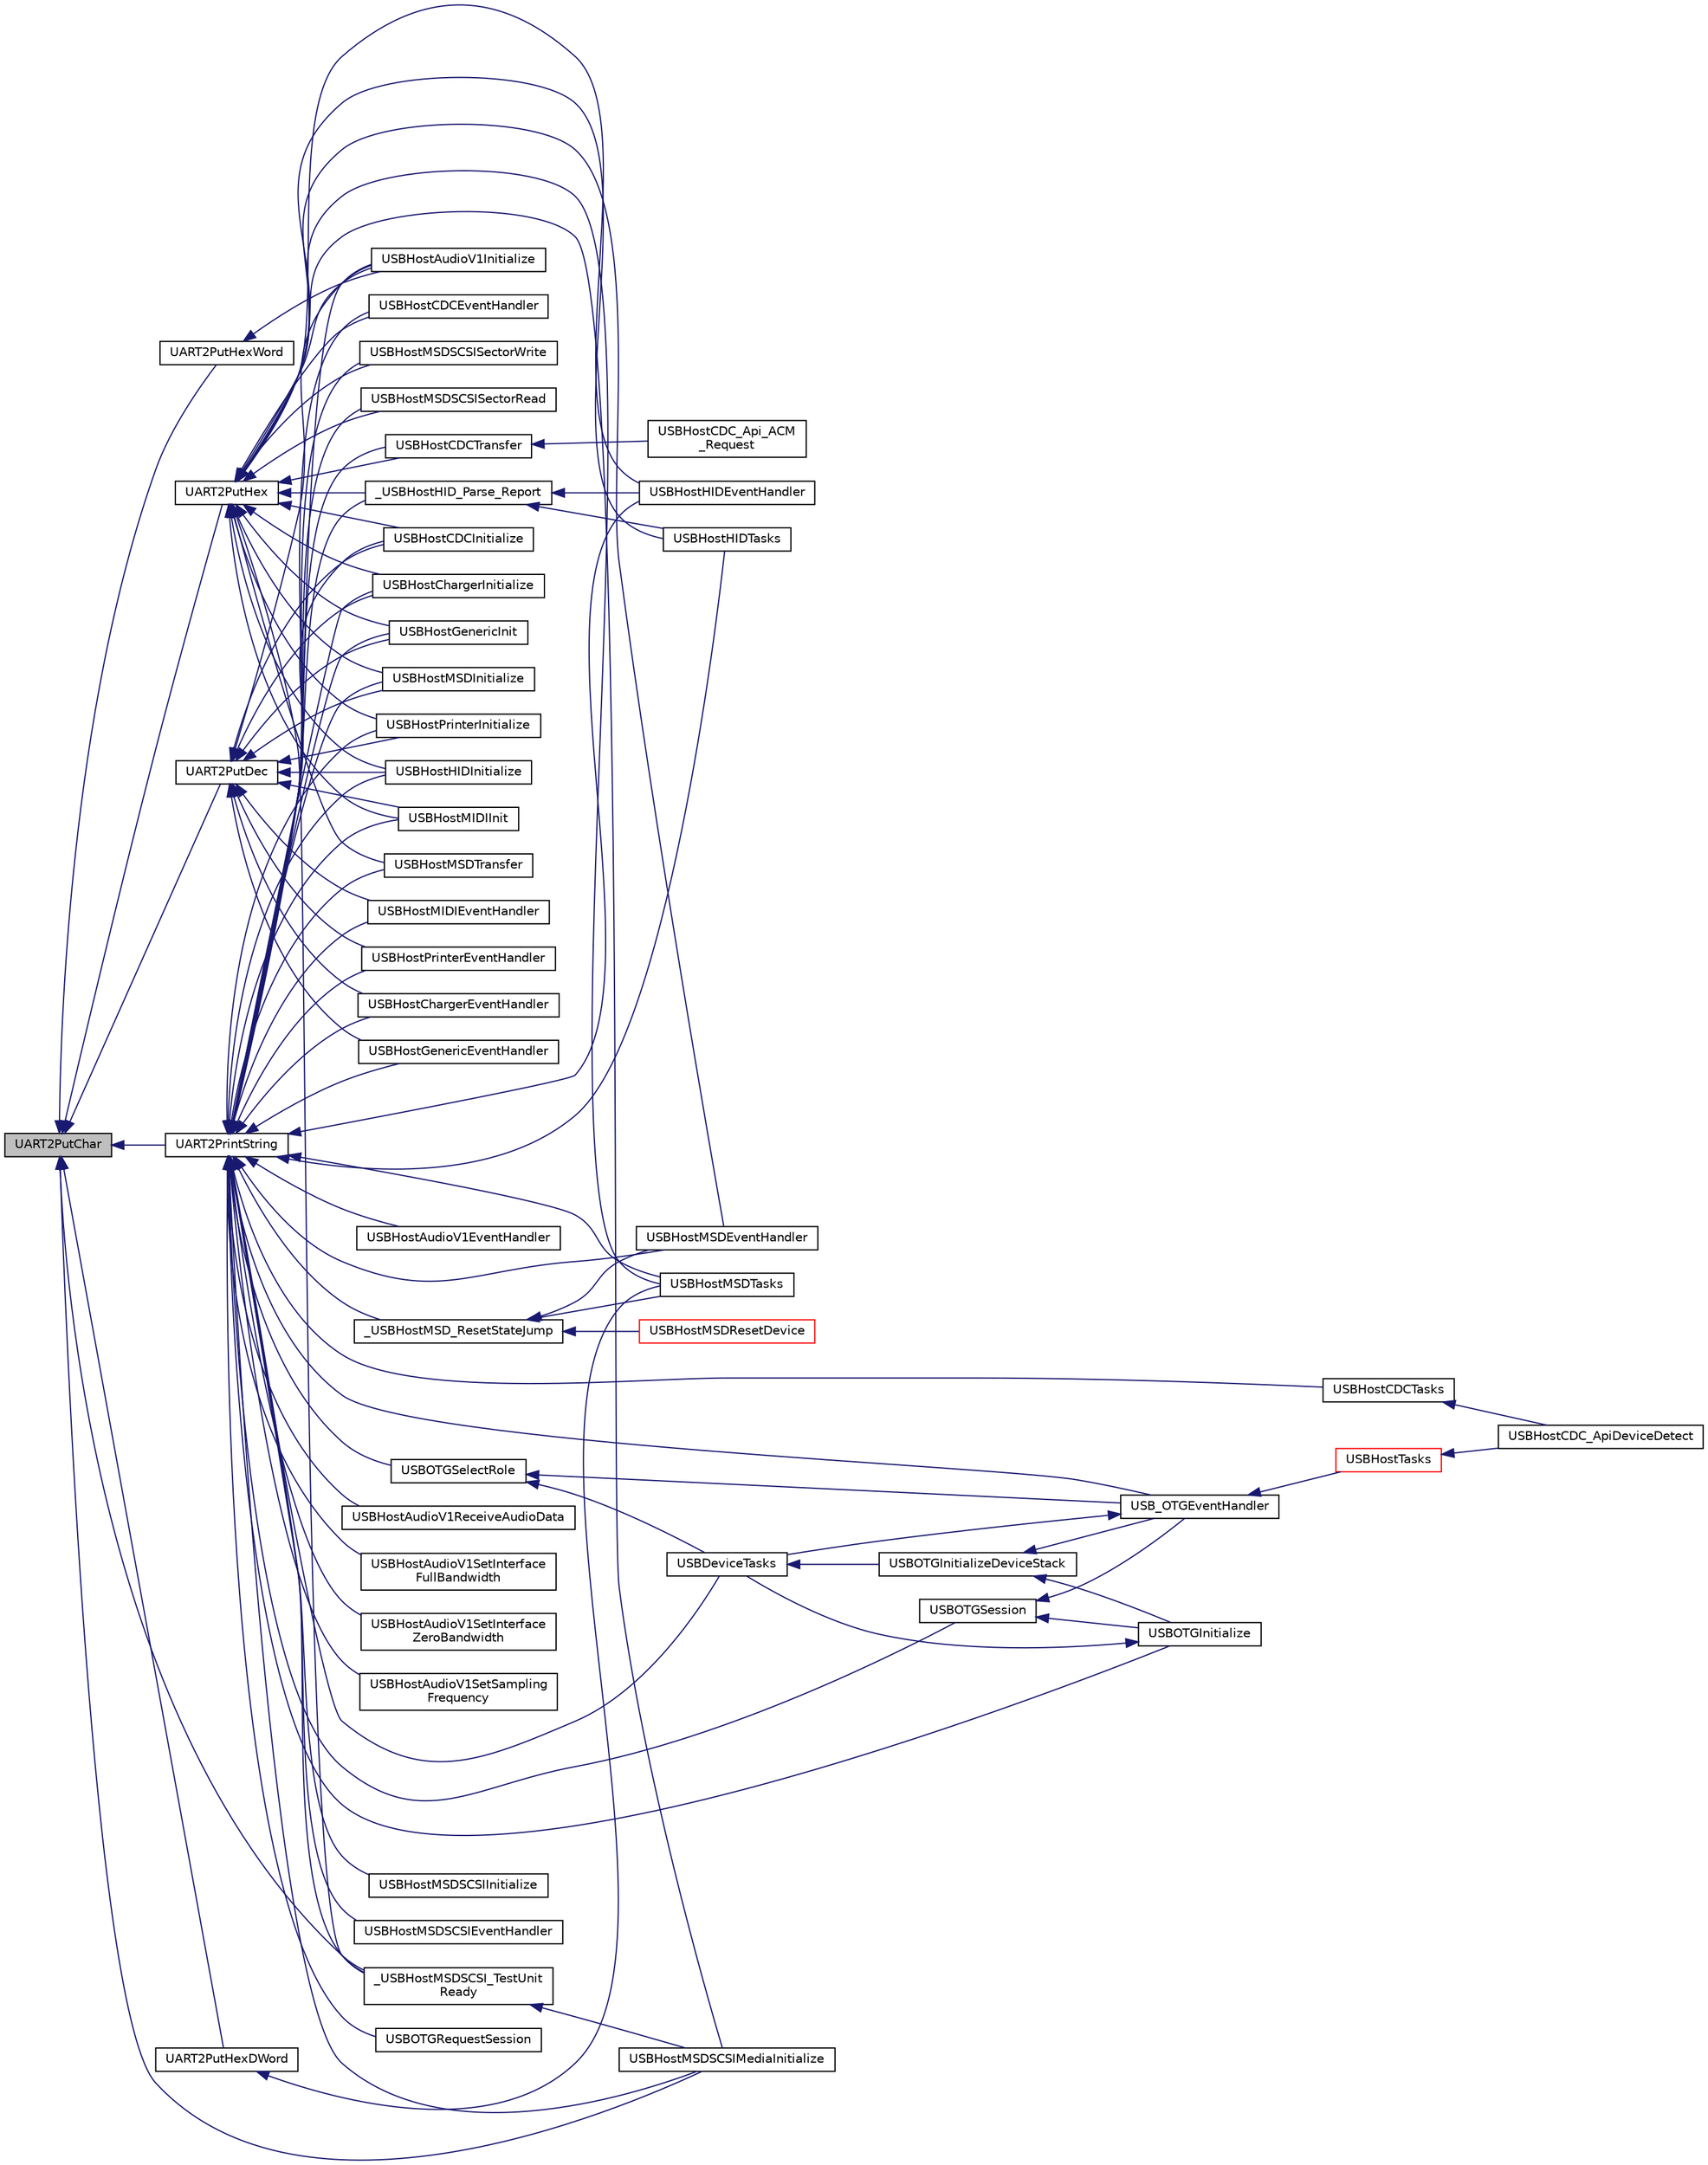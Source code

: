 digraph "UART2PutChar"
{
  edge [fontname="Helvetica",fontsize="10",labelfontname="Helvetica",labelfontsize="10"];
  node [fontname="Helvetica",fontsize="10",shape=record];
  rankdir="LR";
  Node1 [label="UART2PutChar",height=0.2,width=0.4,color="black", fillcolor="grey75", style="filled", fontcolor="black"];
  Node1 -> Node2 [dir="back",color="midnightblue",fontsize="10",style="solid",fontname="Helvetica"];
  Node2 [label="UART2PrintString",height=0.2,width=0.4,color="black", fillcolor="white", style="filled",URL="$uart2_8h.html#a4f250e76dccb6dc8450c04efbc8e9a8f"];
  Node2 -> Node3 [dir="back",color="midnightblue",fontsize="10",style="solid",fontname="Helvetica"];
  Node3 [label="USBHostAudioV1ReceiveAudioData",height=0.2,width=0.4,color="black", fillcolor="white", style="filled",URL="$usb__host__audio__v1_8c.html#a7e8225c49c425f01d701bfc19def1d6d"];
  Node2 -> Node4 [dir="back",color="midnightblue",fontsize="10",style="solid",fontname="Helvetica"];
  Node4 [label="USBHostAudioV1SetInterface\lFullBandwidth",height=0.2,width=0.4,color="black", fillcolor="white", style="filled",URL="$usb__host__audio__v1_8c.html#a36b0b9dacba16ed6814e80bb7d1b28fb"];
  Node2 -> Node5 [dir="back",color="midnightblue",fontsize="10",style="solid",fontname="Helvetica"];
  Node5 [label="USBHostAudioV1SetInterface\lZeroBandwidth",height=0.2,width=0.4,color="black", fillcolor="white", style="filled",URL="$usb__host__audio__v1_8c.html#ae4fcdb5b497fe8a416d7b791ea44aa37"];
  Node2 -> Node6 [dir="back",color="midnightblue",fontsize="10",style="solid",fontname="Helvetica"];
  Node6 [label="USBHostAudioV1SetSampling\lFrequency",height=0.2,width=0.4,color="black", fillcolor="white", style="filled",URL="$usb__host__audio__v1_8c.html#aba866ef9d87f8a178e3b4814ebee7c06"];
  Node2 -> Node7 [dir="back",color="midnightblue",fontsize="10",style="solid",fontname="Helvetica"];
  Node7 [label="USBHostAudioV1Initialize",height=0.2,width=0.4,color="black", fillcolor="white", style="filled",URL="$usb__host__audio__v1_8c.html#a49268d7d051fdd76019281a5989779ad"];
  Node2 -> Node8 [dir="back",color="midnightblue",fontsize="10",style="solid",fontname="Helvetica"];
  Node8 [label="USBHostAudioV1EventHandler",height=0.2,width=0.4,color="black", fillcolor="white", style="filled",URL="$usb__host__audio__v1_8c.html#ad0561733bbc8aa75b2f492b6e94306f0"];
  Node2 -> Node9 [dir="back",color="midnightblue",fontsize="10",style="solid",fontname="Helvetica"];
  Node9 [label="USBHostCDCTasks",height=0.2,width=0.4,color="black", fillcolor="white", style="filled",URL="$usb__host__cdc_8c.html#a6e595b04dc00545e596306e7f4b3fa3d"];
  Node9 -> Node10 [dir="back",color="midnightblue",fontsize="10",style="solid",fontname="Helvetica"];
  Node10 [label="USBHostCDC_ApiDeviceDetect",height=0.2,width=0.4,color="black", fillcolor="white", style="filled",URL="$usb__host__cdc__interface_8c.html#aebb742aa385542e9b8163cea4f7604fc"];
  Node2 -> Node11 [dir="back",color="midnightblue",fontsize="10",style="solid",fontname="Helvetica"];
  Node11 [label="USBHostCDCTransfer",height=0.2,width=0.4,color="black", fillcolor="white", style="filled",URL="$usb__host__cdc_8c.html#afaeafef25dcd0f4c8e3584fa8e89cd43"];
  Node11 -> Node12 [dir="back",color="midnightblue",fontsize="10",style="solid",fontname="Helvetica"];
  Node12 [label="USBHostCDC_Api_ACM\l_Request",height=0.2,width=0.4,color="black", fillcolor="white", style="filled",URL="$usb__host__cdc__interface_8c.html#aa8e1f0f1a5f435e164ce2ee047c2adb5"];
  Node2 -> Node13 [dir="back",color="midnightblue",fontsize="10",style="solid",fontname="Helvetica"];
  Node13 [label="USBHostCDCEventHandler",height=0.2,width=0.4,color="black", fillcolor="white", style="filled",URL="$usb__host__cdc_8c.html#ae649881c3336ca01be846a3edc875946"];
  Node2 -> Node14 [dir="back",color="midnightblue",fontsize="10",style="solid",fontname="Helvetica"];
  Node14 [label="USBHostCDCInitialize",height=0.2,width=0.4,color="black", fillcolor="white", style="filled",URL="$usb__host__cdc_8c.html#a2891ef7047136f99fb381a85624fcdb8"];
  Node2 -> Node15 [dir="back",color="midnightblue",fontsize="10",style="solid",fontname="Helvetica"];
  Node15 [label="USBHostChargerInitialize",height=0.2,width=0.4,color="black", fillcolor="white", style="filled",URL="$usb__host__charger_8c.html#a0efb2c1bc0f7ddb0c32149c401d8f506"];
  Node2 -> Node16 [dir="back",color="midnightblue",fontsize="10",style="solid",fontname="Helvetica"];
  Node16 [label="USBHostChargerEventHandler",height=0.2,width=0.4,color="black", fillcolor="white", style="filled",URL="$usb__host__charger_8c.html#abc3228ca8fd62b202f1aa62381cb528b"];
  Node2 -> Node17 [dir="back",color="midnightblue",fontsize="10",style="solid",fontname="Helvetica"];
  Node17 [label="USBHostGenericInit",height=0.2,width=0.4,color="black", fillcolor="white", style="filled",URL="$usb__host__generic_8c.html#a50f2b1039d611d9004a974cfb0cc25f6"];
  Node2 -> Node18 [dir="back",color="midnightblue",fontsize="10",style="solid",fontname="Helvetica"];
  Node18 [label="USBHostGenericEventHandler",height=0.2,width=0.4,color="black", fillcolor="white", style="filled",URL="$usb__host__generic_8c.html#ab6793d6131600ac70dcd090a174b05a6"];
  Node2 -> Node19 [dir="back",color="midnightblue",fontsize="10",style="solid",fontname="Helvetica"];
  Node19 [label="USBHostHIDTasks",height=0.2,width=0.4,color="black", fillcolor="white", style="filled",URL="$usb__host__hid_8c.html#a7339c9ce88c387efd28375603415b491"];
  Node2 -> Node20 [dir="back",color="midnightblue",fontsize="10",style="solid",fontname="Helvetica"];
  Node20 [label="USBHostHIDEventHandler",height=0.2,width=0.4,color="black", fillcolor="white", style="filled",URL="$usb__host__hid_8c.html#a335c24d86278a16d7b5a04a4bec190e5"];
  Node2 -> Node21 [dir="back",color="midnightblue",fontsize="10",style="solid",fontname="Helvetica"];
  Node21 [label="USBHostHIDInitialize",height=0.2,width=0.4,color="black", fillcolor="white", style="filled",URL="$usb__host__hid_8c.html#aaadc9ad61bd781fd1bceb5b2b09c5d11"];
  Node2 -> Node22 [dir="back",color="midnightblue",fontsize="10",style="solid",fontname="Helvetica"];
  Node22 [label="_USBHostHID_Parse_Report",height=0.2,width=0.4,color="black", fillcolor="white", style="filled",URL="$usb__host__hid__parser_8c.html#a751d1894f6255eceaf88d42685fe22df"];
  Node22 -> Node19 [dir="back",color="midnightblue",fontsize="10",style="solid",fontname="Helvetica"];
  Node22 -> Node20 [dir="back",color="midnightblue",fontsize="10",style="solid",fontname="Helvetica"];
  Node2 -> Node23 [dir="back",color="midnightblue",fontsize="10",style="solid",fontname="Helvetica"];
  Node23 [label="USBHostMIDIInit",height=0.2,width=0.4,color="black", fillcolor="white", style="filled",URL="$usb__host__midi_8c.html#a2f956e35e63ed6de41ec41757fef067a"];
  Node2 -> Node24 [dir="back",color="midnightblue",fontsize="10",style="solid",fontname="Helvetica"];
  Node24 [label="USBHostMIDIEventHandler",height=0.2,width=0.4,color="black", fillcolor="white", style="filled",URL="$usb__host__midi_8c.html#a854130c359b51285f7a3e08525a56f10"];
  Node2 -> Node25 [dir="back",color="midnightblue",fontsize="10",style="solid",fontname="Helvetica"];
  Node25 [label="USBHostMSDTasks",height=0.2,width=0.4,color="black", fillcolor="white", style="filled",URL="$usb__host__msd_8c.html#aa41223ae18108ca0d663875f47a3ae37"];
  Node2 -> Node26 [dir="back",color="midnightblue",fontsize="10",style="solid",fontname="Helvetica"];
  Node26 [label="USBHostMSDTransfer",height=0.2,width=0.4,color="black", fillcolor="white", style="filled",URL="$usb__host__msd_8c.html#a609b0f6a6da6ce032bdb5131e45cc304"];
  Node2 -> Node27 [dir="back",color="midnightblue",fontsize="10",style="solid",fontname="Helvetica"];
  Node27 [label="USBHostMSDInitialize",height=0.2,width=0.4,color="black", fillcolor="white", style="filled",URL="$usb__host__msd_8c.html#abbaac4652a1a79fa87704d2474673d6a"];
  Node2 -> Node28 [dir="back",color="midnightblue",fontsize="10",style="solid",fontname="Helvetica"];
  Node28 [label="USBHostMSDEventHandler",height=0.2,width=0.4,color="black", fillcolor="white", style="filled",URL="$usb__host__msd_8c.html#a694dc670eeeba6b473c1bf3ab5ec1fd8"];
  Node2 -> Node29 [dir="back",color="midnightblue",fontsize="10",style="solid",fontname="Helvetica"];
  Node29 [label="_USBHostMSD_ResetStateJump",height=0.2,width=0.4,color="black", fillcolor="white", style="filled",URL="$usb__host__msd_8c.html#acbd0bfa9f919bb3373ddda4e0ab7471c"];
  Node29 -> Node30 [dir="back",color="midnightblue",fontsize="10",style="solid",fontname="Helvetica"];
  Node30 [label="USBHostMSDResetDevice",height=0.2,width=0.4,color="red", fillcolor="white", style="filled",URL="$usb__host__msd_8c.html#a471f34a41f04869f8f32209c086729d7"];
  Node29 -> Node25 [dir="back",color="midnightblue",fontsize="10",style="solid",fontname="Helvetica"];
  Node29 -> Node28 [dir="back",color="midnightblue",fontsize="10",style="solid",fontname="Helvetica"];
  Node2 -> Node31 [dir="back",color="midnightblue",fontsize="10",style="solid",fontname="Helvetica"];
  Node31 [label="USBHostMSDSCSIInitialize",height=0.2,width=0.4,color="black", fillcolor="white", style="filled",URL="$usb__host__msd__scsi_8c.html#a024a5b337f32ca13ae6495e26116efd8"];
  Node2 -> Node32 [dir="back",color="midnightblue",fontsize="10",style="solid",fontname="Helvetica"];
  Node32 [label="USBHostMSDSCSIEventHandler",height=0.2,width=0.4,color="black", fillcolor="white", style="filled",URL="$usb__host__msd__scsi_8c.html#af5e1dffb6efb1a7a72ce3e2db06f9218"];
  Node2 -> Node33 [dir="back",color="midnightblue",fontsize="10",style="solid",fontname="Helvetica"];
  Node33 [label="USBHostMSDSCSIMediaInitialize",height=0.2,width=0.4,color="black", fillcolor="white", style="filled",URL="$usb__host__msd__scsi_8c.html#aac13cd808cbcb04924726ee15fa04e06"];
  Node2 -> Node34 [dir="back",color="midnightblue",fontsize="10",style="solid",fontname="Helvetica"];
  Node34 [label="USBHostMSDSCSISectorRead",height=0.2,width=0.4,color="black", fillcolor="white", style="filled",URL="$usb__host__msd__scsi_8c.html#a92e2c21c51d1130da948cde172bd4f01"];
  Node2 -> Node35 [dir="back",color="midnightblue",fontsize="10",style="solid",fontname="Helvetica"];
  Node35 [label="USBHostMSDSCSISectorWrite",height=0.2,width=0.4,color="black", fillcolor="white", style="filled",URL="$usb__host__msd__scsi_8c.html#afaa3df8cd0d59961feefbb4a627c1338"];
  Node2 -> Node36 [dir="back",color="midnightblue",fontsize="10",style="solid",fontname="Helvetica"];
  Node36 [label="_USBHostMSDSCSI_TestUnit\lReady",height=0.2,width=0.4,color="black", fillcolor="white", style="filled",URL="$usb__host__msd__scsi_8c.html#a1b63183d5e6748616592844f2bdece15"];
  Node36 -> Node33 [dir="back",color="midnightblue",fontsize="10",style="solid",fontname="Helvetica"];
  Node2 -> Node37 [dir="back",color="midnightblue",fontsize="10",style="solid",fontname="Helvetica"];
  Node37 [label="USBHostPrinterInitialize",height=0.2,width=0.4,color="black", fillcolor="white", style="filled",URL="$usb__host__printer_8c.html#a7c2c11f9c18453fff06b06533ac59f97"];
  Node2 -> Node38 [dir="back",color="midnightblue",fontsize="10",style="solid",fontname="Helvetica"];
  Node38 [label="USBHostPrinterEventHandler",height=0.2,width=0.4,color="black", fillcolor="white", style="filled",URL="$usb__host__printer_8c.html#a5e1b4daf8b38172c637641f4adff5f4d"];
  Node2 -> Node39 [dir="back",color="midnightblue",fontsize="10",style="solid",fontname="Helvetica"];
  Node39 [label="USBDeviceTasks",height=0.2,width=0.4,color="black", fillcolor="white", style="filled",URL="$usb__device_8c.html#af35807553af66eab5b5d459fa13b274e"];
  Node39 -> Node40 [dir="back",color="midnightblue",fontsize="10",style="solid",fontname="Helvetica"];
  Node40 [label="USBOTGInitializeDeviceStack",height=0.2,width=0.4,color="black", fillcolor="white", style="filled",URL="$usb__otg_8c.html#a24df6380f3917b867cf25d53dd5216a5"];
  Node40 -> Node41 [dir="back",color="midnightblue",fontsize="10",style="solid",fontname="Helvetica"];
  Node41 [label="USBOTGInitialize",height=0.2,width=0.4,color="black", fillcolor="white", style="filled",URL="$usb__otg_8c.html#a1821d7229191e748ee716d497b14e5a2"];
  Node41 -> Node39 [dir="back",color="midnightblue",fontsize="10",style="solid",fontname="Helvetica"];
  Node40 -> Node42 [dir="back",color="midnightblue",fontsize="10",style="solid",fontname="Helvetica"];
  Node42 [label="USB_OTGEventHandler",height=0.2,width=0.4,color="black", fillcolor="white", style="filled",URL="$usb__otg_8c.html#ac5d1852c92a2364bf541966638962f42"];
  Node42 -> Node39 [dir="back",color="midnightblue",fontsize="10",style="solid",fontname="Helvetica"];
  Node42 -> Node43 [dir="back",color="midnightblue",fontsize="10",style="solid",fontname="Helvetica"];
  Node43 [label="USBHostTasks",height=0.2,width=0.4,color="red", fillcolor="white", style="filled",URL="$usb__host_8c.html#acc6184ed42d388b3d1a3fbc889c7cd68"];
  Node43 -> Node10 [dir="back",color="midnightblue",fontsize="10",style="solid",fontname="Helvetica"];
  Node2 -> Node41 [dir="back",color="midnightblue",fontsize="10",style="solid",fontname="Helvetica"];
  Node2 -> Node44 [dir="back",color="midnightblue",fontsize="10",style="solid",fontname="Helvetica"];
  Node44 [label="USBOTGSelectRole",height=0.2,width=0.4,color="black", fillcolor="white", style="filled",URL="$usb__otg_8c.html#a6b7e526fa731f878145d8a05ac1afc02"];
  Node44 -> Node39 [dir="back",color="midnightblue",fontsize="10",style="solid",fontname="Helvetica"];
  Node44 -> Node42 [dir="back",color="midnightblue",fontsize="10",style="solid",fontname="Helvetica"];
  Node2 -> Node45 [dir="back",color="midnightblue",fontsize="10",style="solid",fontname="Helvetica"];
  Node45 [label="USBOTGRequestSession",height=0.2,width=0.4,color="black", fillcolor="white", style="filled",URL="$usb__otg_8c.html#ae49406ca45bfd7bfb8e30a098704c17e"];
  Node2 -> Node46 [dir="back",color="midnightblue",fontsize="10",style="solid",fontname="Helvetica"];
  Node46 [label="USBOTGSession",height=0.2,width=0.4,color="black", fillcolor="white", style="filled",URL="$usb__otg_8c.html#a52227c6960c364c50d195616c1aca26e"];
  Node46 -> Node41 [dir="back",color="midnightblue",fontsize="10",style="solid",fontname="Helvetica"];
  Node46 -> Node42 [dir="back",color="midnightblue",fontsize="10",style="solid",fontname="Helvetica"];
  Node2 -> Node42 [dir="back",color="midnightblue",fontsize="10",style="solid",fontname="Helvetica"];
  Node1 -> Node47 [dir="back",color="midnightblue",fontsize="10",style="solid",fontname="Helvetica"];
  Node47 [label="UART2PutDec",height=0.2,width=0.4,color="black", fillcolor="white", style="filled",URL="$uart2_8h.html#a58c86457543e83b150d2fb442f08c66d"];
  Node47 -> Node7 [dir="back",color="midnightblue",fontsize="10",style="solid",fontname="Helvetica"];
  Node47 -> Node14 [dir="back",color="midnightblue",fontsize="10",style="solid",fontname="Helvetica"];
  Node47 -> Node15 [dir="back",color="midnightblue",fontsize="10",style="solid",fontname="Helvetica"];
  Node47 -> Node16 [dir="back",color="midnightblue",fontsize="10",style="solid",fontname="Helvetica"];
  Node47 -> Node17 [dir="back",color="midnightblue",fontsize="10",style="solid",fontname="Helvetica"];
  Node47 -> Node18 [dir="back",color="midnightblue",fontsize="10",style="solid",fontname="Helvetica"];
  Node47 -> Node21 [dir="back",color="midnightblue",fontsize="10",style="solid",fontname="Helvetica"];
  Node47 -> Node23 [dir="back",color="midnightblue",fontsize="10",style="solid",fontname="Helvetica"];
  Node47 -> Node24 [dir="back",color="midnightblue",fontsize="10",style="solid",fontname="Helvetica"];
  Node47 -> Node27 [dir="back",color="midnightblue",fontsize="10",style="solid",fontname="Helvetica"];
  Node47 -> Node37 [dir="back",color="midnightblue",fontsize="10",style="solid",fontname="Helvetica"];
  Node47 -> Node38 [dir="back",color="midnightblue",fontsize="10",style="solid",fontname="Helvetica"];
  Node1 -> Node48 [dir="back",color="midnightblue",fontsize="10",style="solid",fontname="Helvetica"];
  Node48 [label="UART2PutHex",height=0.2,width=0.4,color="black", fillcolor="white", style="filled",URL="$uart2_8h.html#af13e4f872814dbf76917927d9237a44f"];
  Node48 -> Node7 [dir="back",color="midnightblue",fontsize="10",style="solid",fontname="Helvetica"];
  Node48 -> Node11 [dir="back",color="midnightblue",fontsize="10",style="solid",fontname="Helvetica"];
  Node48 -> Node13 [dir="back",color="midnightblue",fontsize="10",style="solid",fontname="Helvetica"];
  Node48 -> Node14 [dir="back",color="midnightblue",fontsize="10",style="solid",fontname="Helvetica"];
  Node48 -> Node15 [dir="back",color="midnightblue",fontsize="10",style="solid",fontname="Helvetica"];
  Node48 -> Node17 [dir="back",color="midnightblue",fontsize="10",style="solid",fontname="Helvetica"];
  Node48 -> Node19 [dir="back",color="midnightblue",fontsize="10",style="solid",fontname="Helvetica"];
  Node48 -> Node20 [dir="back",color="midnightblue",fontsize="10",style="solid",fontname="Helvetica"];
  Node48 -> Node21 [dir="back",color="midnightblue",fontsize="10",style="solid",fontname="Helvetica"];
  Node48 -> Node22 [dir="back",color="midnightblue",fontsize="10",style="solid",fontname="Helvetica"];
  Node48 -> Node23 [dir="back",color="midnightblue",fontsize="10",style="solid",fontname="Helvetica"];
  Node48 -> Node25 [dir="back",color="midnightblue",fontsize="10",style="solid",fontname="Helvetica"];
  Node48 -> Node26 [dir="back",color="midnightblue",fontsize="10",style="solid",fontname="Helvetica"];
  Node48 -> Node27 [dir="back",color="midnightblue",fontsize="10",style="solid",fontname="Helvetica"];
  Node48 -> Node28 [dir="back",color="midnightblue",fontsize="10",style="solid",fontname="Helvetica"];
  Node48 -> Node33 [dir="back",color="midnightblue",fontsize="10",style="solid",fontname="Helvetica"];
  Node48 -> Node34 [dir="back",color="midnightblue",fontsize="10",style="solid",fontname="Helvetica"];
  Node48 -> Node35 [dir="back",color="midnightblue",fontsize="10",style="solid",fontname="Helvetica"];
  Node48 -> Node36 [dir="back",color="midnightblue",fontsize="10",style="solid",fontname="Helvetica"];
  Node48 -> Node37 [dir="back",color="midnightblue",fontsize="10",style="solid",fontname="Helvetica"];
  Node1 -> Node49 [dir="back",color="midnightblue",fontsize="10",style="solid",fontname="Helvetica"];
  Node49 [label="UART2PutHexWord",height=0.2,width=0.4,color="black", fillcolor="white", style="filled",URL="$uart2_8h.html#a9d7de3a2b3f91240f01c492f696d3ed1"];
  Node49 -> Node7 [dir="back",color="midnightblue",fontsize="10",style="solid",fontname="Helvetica"];
  Node1 -> Node50 [dir="back",color="midnightblue",fontsize="10",style="solid",fontname="Helvetica"];
  Node50 [label="UART2PutHexDWord",height=0.2,width=0.4,color="black", fillcolor="white", style="filled",URL="$uart2_8c.html#aa8f43a02caee4705a7e36c216ee77504"];
  Node50 -> Node25 [dir="back",color="midnightblue",fontsize="10",style="solid",fontname="Helvetica"];
  Node1 -> Node33 [dir="back",color="midnightblue",fontsize="10",style="solid",fontname="Helvetica"];
  Node1 -> Node36 [dir="back",color="midnightblue",fontsize="10",style="solid",fontname="Helvetica"];
}
